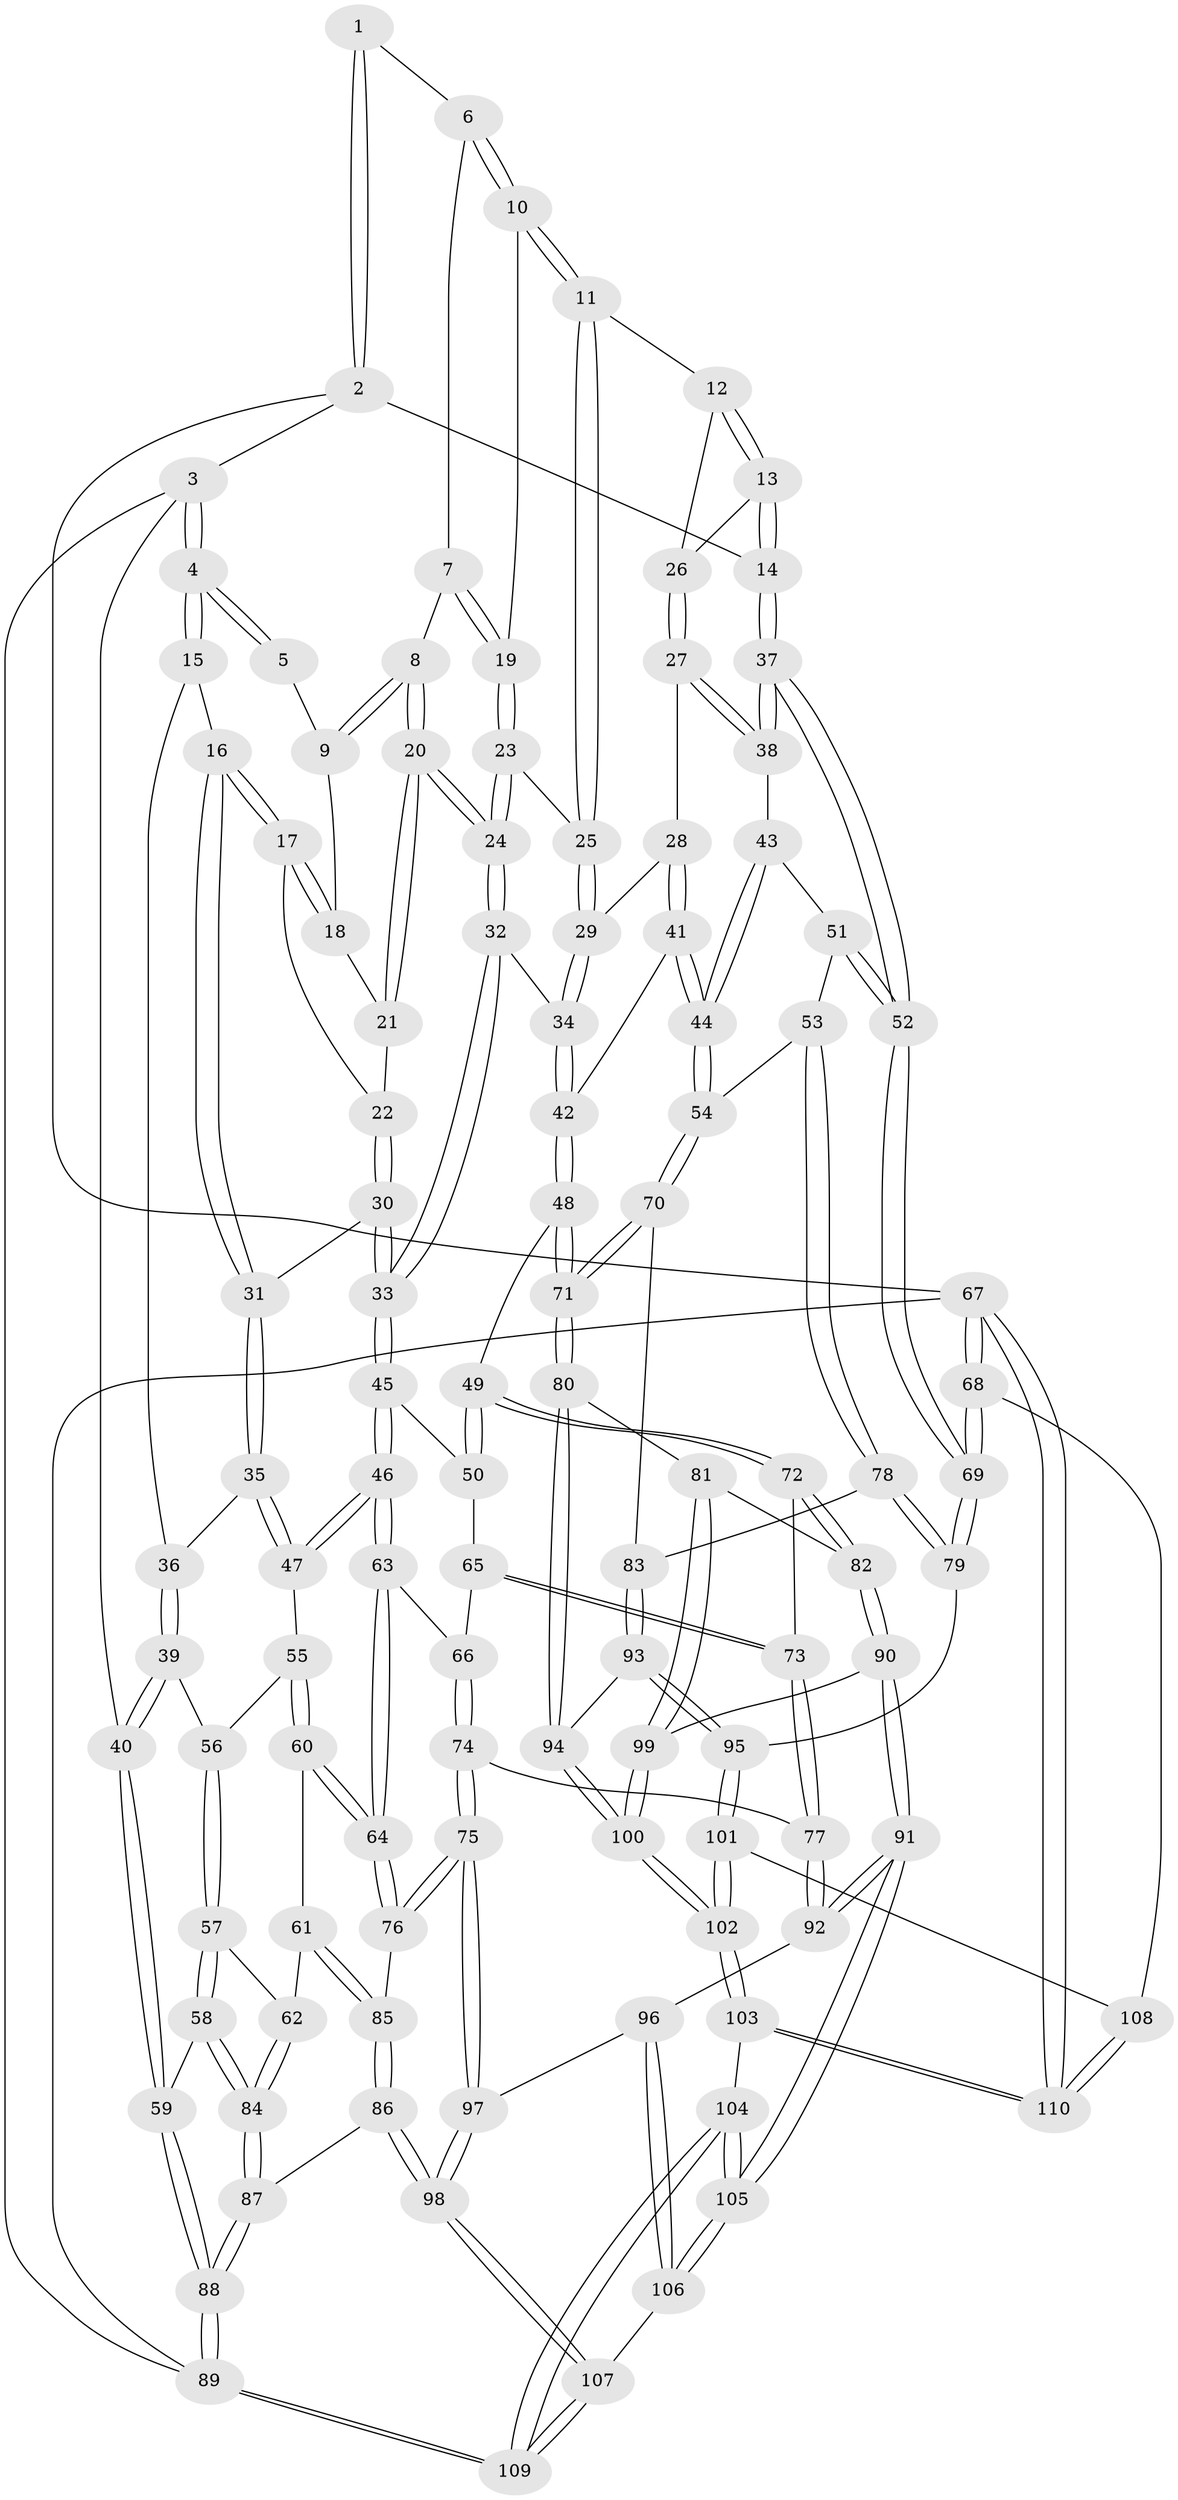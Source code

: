 // Generated by graph-tools (version 1.1) at 2025/11/02/27/25 16:11:56]
// undirected, 110 vertices, 272 edges
graph export_dot {
graph [start="1"]
  node [color=gray90,style=filled];
  1 [pos="+0.6282284275733121+0"];
  2 [pos="+1+0"];
  3 [pos="+0+0"];
  4 [pos="+0+0"];
  5 [pos="+0.5159164637224906+0"];
  6 [pos="+0.6756043244300342+0"];
  7 [pos="+0.6167088679150734+0.0821554805667386"];
  8 [pos="+0.5650792546402702+0.1043127142104147"];
  9 [pos="+0.48646747799991336+0"];
  10 [pos="+0.7497536688095165+0.08743332957603805"];
  11 [pos="+0.750852664992855+0.08874093725799011"];
  12 [pos="+0.7911430896008451+0.08519963122988816"];
  13 [pos="+1+0"];
  14 [pos="+1+0"];
  15 [pos="+0.13150519503932415+0.08956504067962481"];
  16 [pos="+0.21441736786192844+0.10857333104306696"];
  17 [pos="+0.3070441943347533+0.08485850211846514"];
  18 [pos="+0.44969870091819586+0"];
  19 [pos="+0.6339039134606845+0.12064682127997052"];
  20 [pos="+0.551846474095592+0.1789480499519955"];
  21 [pos="+0.45385346879493793+0.0685204816482321"];
  22 [pos="+0.4166995789973519+0.1531252707683334"];
  23 [pos="+0.5921197827867731+0.20027843785065572"];
  24 [pos="+0.563388832028579+0.22958346681297517"];
  25 [pos="+0.746615281127615+0.12137469359319622"];
  26 [pos="+0.9162770886632723+0.19063340844719012"];
  27 [pos="+0.8819332380652674+0.269731169375408"];
  28 [pos="+0.8185823833397442+0.26880531162980464"];
  29 [pos="+0.7656920808712876+0.237459069937641"];
  30 [pos="+0.42381894264618625+0.2655738901796063"];
  31 [pos="+0.38941167389173065+0.2700079982948386"];
  32 [pos="+0.5578027780284369+0.25678383054085857"];
  33 [pos="+0.4843749607216871+0.2851290997652363"];
  34 [pos="+0.6149921637573069+0.285645839248851"];
  35 [pos="+0.2605530505156553+0.3809737596300618"];
  36 [pos="+0.1384169214858353+0.20775483645948092"];
  37 [pos="+1+0.3310136765184261"];
  38 [pos="+0.8986573415438515+0.2897829297133103"];
  39 [pos="+0.011499647554024335+0.4015400587117743"];
  40 [pos="+0+0.4309332217985488"];
  41 [pos="+0.718474795528159+0.4722033243395677"];
  42 [pos="+0.6962199548448121+0.46766522223963486"];
  43 [pos="+0.9063548857839688+0.39611374641182967"];
  44 [pos="+0.7561228394067108+0.49756256461640114"];
  45 [pos="+0.4808433018458497+0.4418747474076444"];
  46 [pos="+0.3032384903814013+0.46217039826991274"];
  47 [pos="+0.253389116224738+0.41544210869476783"];
  48 [pos="+0.5998675559182554+0.5135325981744405"];
  49 [pos="+0.5755141676088422+0.5190298501667328"];
  50 [pos="+0.4935041446614532+0.46157162363094145"];
  51 [pos="+0.9187130411167554+0.40619835996079445"];
  52 [pos="+1+0.49216027468260604"];
  53 [pos="+0.9288015100226746+0.5511504177584126"];
  54 [pos="+0.7644000153341165+0.5117924896437555"];
  55 [pos="+0.21414191310972946+0.4352024454786395"];
  56 [pos="+0.08804645527713015+0.4341194376761891"];
  57 [pos="+0.09701974839991981+0.5792301257964445"];
  58 [pos="+0.048945524967831236+0.5960433875033878"];
  59 [pos="+0+0.5116965984239223"];
  60 [pos="+0.1907012441730829+0.5290385120853405"];
  61 [pos="+0.13071470699887072+0.5905551606551456"];
  62 [pos="+0.1276919872903862+0.5899723736820078"];
  63 [pos="+0.3173361878401999+0.5112427296124044"];
  64 [pos="+0.2579965229526628+0.6300924646321984"];
  65 [pos="+0.4051517987743724+0.5649362371527733"];
  66 [pos="+0.38354518929779136+0.5671630343932583"];
  67 [pos="+1+1"];
  68 [pos="+1+1"];
  69 [pos="+1+0.6221949138813878"];
  70 [pos="+0.7673620010428251+0.5988393972762865"];
  71 [pos="+0.688916544280008+0.7065782130241737"];
  72 [pos="+0.5228369386451022+0.6391196730475442"];
  73 [pos="+0.5132760882612131+0.6430437173976681"];
  74 [pos="+0.3603237536647661+0.6515896235584228"];
  75 [pos="+0.26319075752970167+0.7016776902780602"];
  76 [pos="+0.2540759007453043+0.677268776355324"];
  77 [pos="+0.46902023943671783+0.6882081331583285"];
  78 [pos="+1+0.6074489925077096"];
  79 [pos="+1+0.6256237249945574"];
  80 [pos="+0.6864533892176471+0.7129124083734122"];
  81 [pos="+0.655362926643036+0.7174359269389734"];
  82 [pos="+0.6012280634992425+0.700375503677287"];
  83 [pos="+0.8655746156981093+0.6778757361381708"];
  84 [pos="+0.062202000224639675+0.7313371774614555"];
  85 [pos="+0.1469406438953993+0.6117759287014713"];
  86 [pos="+0.06402929101820025+0.8107703044925699"];
  87 [pos="+0.06214023033260519+0.810458629789273"];
  88 [pos="+0+0.858343297600668"];
  89 [pos="+0+1"];
  90 [pos="+0.5137675112488724+0.8136488668126441"];
  91 [pos="+0.48589890381603734+0.8290887202083772"];
  92 [pos="+0.4630571711048762+0.7172669447876423"];
  93 [pos="+0.8415935349360522+0.7750701808609421"];
  94 [pos="+0.74465374381413+0.7805733999544306"];
  95 [pos="+0.8795579300113168+0.8104606252264343"];
  96 [pos="+0.28483454550490855+0.7723442085744928"];
  97 [pos="+0.2556199083952788+0.7432858944095404"];
  98 [pos="+0.06860825680842007+0.8120876019759881"];
  99 [pos="+0.6115617466553706+0.7983492422664096"];
  100 [pos="+0.6743907571147799+0.9829740477836791"];
  101 [pos="+0.8941479533184514+0.8544321539902651"];
  102 [pos="+0.6691833972163036+1"];
  103 [pos="+0.6108050637572006+1"];
  104 [pos="+0.4616139980323425+1"];
  105 [pos="+0.42540459213948173+0.9993815609340053"];
  106 [pos="+0.3970353551934051+0.9638295164389685"];
  107 [pos="+0.09909066895037873+0.8611663454357449"];
  108 [pos="+0.9418706659550681+0.8951686231924901"];
  109 [pos="+0.2393168726450958+1"];
  110 [pos="+0.7202735627800816+1"];
  1 -- 2;
  1 -- 2;
  1 -- 6;
  2 -- 3;
  2 -- 14;
  2 -- 67;
  3 -- 4;
  3 -- 4;
  3 -- 40;
  3 -- 89;
  4 -- 5;
  4 -- 5;
  4 -- 15;
  4 -- 15;
  5 -- 9;
  6 -- 7;
  6 -- 10;
  6 -- 10;
  7 -- 8;
  7 -- 19;
  7 -- 19;
  8 -- 9;
  8 -- 9;
  8 -- 20;
  8 -- 20;
  9 -- 18;
  10 -- 11;
  10 -- 11;
  10 -- 19;
  11 -- 12;
  11 -- 25;
  11 -- 25;
  12 -- 13;
  12 -- 13;
  12 -- 26;
  13 -- 14;
  13 -- 14;
  13 -- 26;
  14 -- 37;
  14 -- 37;
  15 -- 16;
  15 -- 36;
  16 -- 17;
  16 -- 17;
  16 -- 31;
  16 -- 31;
  17 -- 18;
  17 -- 18;
  17 -- 22;
  18 -- 21;
  19 -- 23;
  19 -- 23;
  20 -- 21;
  20 -- 21;
  20 -- 24;
  20 -- 24;
  21 -- 22;
  22 -- 30;
  22 -- 30;
  23 -- 24;
  23 -- 24;
  23 -- 25;
  24 -- 32;
  24 -- 32;
  25 -- 29;
  25 -- 29;
  26 -- 27;
  26 -- 27;
  27 -- 28;
  27 -- 38;
  27 -- 38;
  28 -- 29;
  28 -- 41;
  28 -- 41;
  29 -- 34;
  29 -- 34;
  30 -- 31;
  30 -- 33;
  30 -- 33;
  31 -- 35;
  31 -- 35;
  32 -- 33;
  32 -- 33;
  32 -- 34;
  33 -- 45;
  33 -- 45;
  34 -- 42;
  34 -- 42;
  35 -- 36;
  35 -- 47;
  35 -- 47;
  36 -- 39;
  36 -- 39;
  37 -- 38;
  37 -- 38;
  37 -- 52;
  37 -- 52;
  38 -- 43;
  39 -- 40;
  39 -- 40;
  39 -- 56;
  40 -- 59;
  40 -- 59;
  41 -- 42;
  41 -- 44;
  41 -- 44;
  42 -- 48;
  42 -- 48;
  43 -- 44;
  43 -- 44;
  43 -- 51;
  44 -- 54;
  44 -- 54;
  45 -- 46;
  45 -- 46;
  45 -- 50;
  46 -- 47;
  46 -- 47;
  46 -- 63;
  46 -- 63;
  47 -- 55;
  48 -- 49;
  48 -- 71;
  48 -- 71;
  49 -- 50;
  49 -- 50;
  49 -- 72;
  49 -- 72;
  50 -- 65;
  51 -- 52;
  51 -- 52;
  51 -- 53;
  52 -- 69;
  52 -- 69;
  53 -- 54;
  53 -- 78;
  53 -- 78;
  54 -- 70;
  54 -- 70;
  55 -- 56;
  55 -- 60;
  55 -- 60;
  56 -- 57;
  56 -- 57;
  57 -- 58;
  57 -- 58;
  57 -- 62;
  58 -- 59;
  58 -- 84;
  58 -- 84;
  59 -- 88;
  59 -- 88;
  60 -- 61;
  60 -- 64;
  60 -- 64;
  61 -- 62;
  61 -- 85;
  61 -- 85;
  62 -- 84;
  62 -- 84;
  63 -- 64;
  63 -- 64;
  63 -- 66;
  64 -- 76;
  64 -- 76;
  65 -- 66;
  65 -- 73;
  65 -- 73;
  66 -- 74;
  66 -- 74;
  67 -- 68;
  67 -- 68;
  67 -- 110;
  67 -- 110;
  67 -- 89;
  68 -- 69;
  68 -- 69;
  68 -- 108;
  69 -- 79;
  69 -- 79;
  70 -- 71;
  70 -- 71;
  70 -- 83;
  71 -- 80;
  71 -- 80;
  72 -- 73;
  72 -- 82;
  72 -- 82;
  73 -- 77;
  73 -- 77;
  74 -- 75;
  74 -- 75;
  74 -- 77;
  75 -- 76;
  75 -- 76;
  75 -- 97;
  75 -- 97;
  76 -- 85;
  77 -- 92;
  77 -- 92;
  78 -- 79;
  78 -- 79;
  78 -- 83;
  79 -- 95;
  80 -- 81;
  80 -- 94;
  80 -- 94;
  81 -- 82;
  81 -- 99;
  81 -- 99;
  82 -- 90;
  82 -- 90;
  83 -- 93;
  83 -- 93;
  84 -- 87;
  84 -- 87;
  85 -- 86;
  85 -- 86;
  86 -- 87;
  86 -- 98;
  86 -- 98;
  87 -- 88;
  87 -- 88;
  88 -- 89;
  88 -- 89;
  89 -- 109;
  89 -- 109;
  90 -- 91;
  90 -- 91;
  90 -- 99;
  91 -- 92;
  91 -- 92;
  91 -- 105;
  91 -- 105;
  92 -- 96;
  93 -- 94;
  93 -- 95;
  93 -- 95;
  94 -- 100;
  94 -- 100;
  95 -- 101;
  95 -- 101;
  96 -- 97;
  96 -- 106;
  96 -- 106;
  97 -- 98;
  97 -- 98;
  98 -- 107;
  98 -- 107;
  99 -- 100;
  99 -- 100;
  100 -- 102;
  100 -- 102;
  101 -- 102;
  101 -- 102;
  101 -- 108;
  102 -- 103;
  102 -- 103;
  103 -- 104;
  103 -- 110;
  103 -- 110;
  104 -- 105;
  104 -- 105;
  104 -- 109;
  104 -- 109;
  105 -- 106;
  105 -- 106;
  106 -- 107;
  107 -- 109;
  107 -- 109;
  108 -- 110;
  108 -- 110;
}
